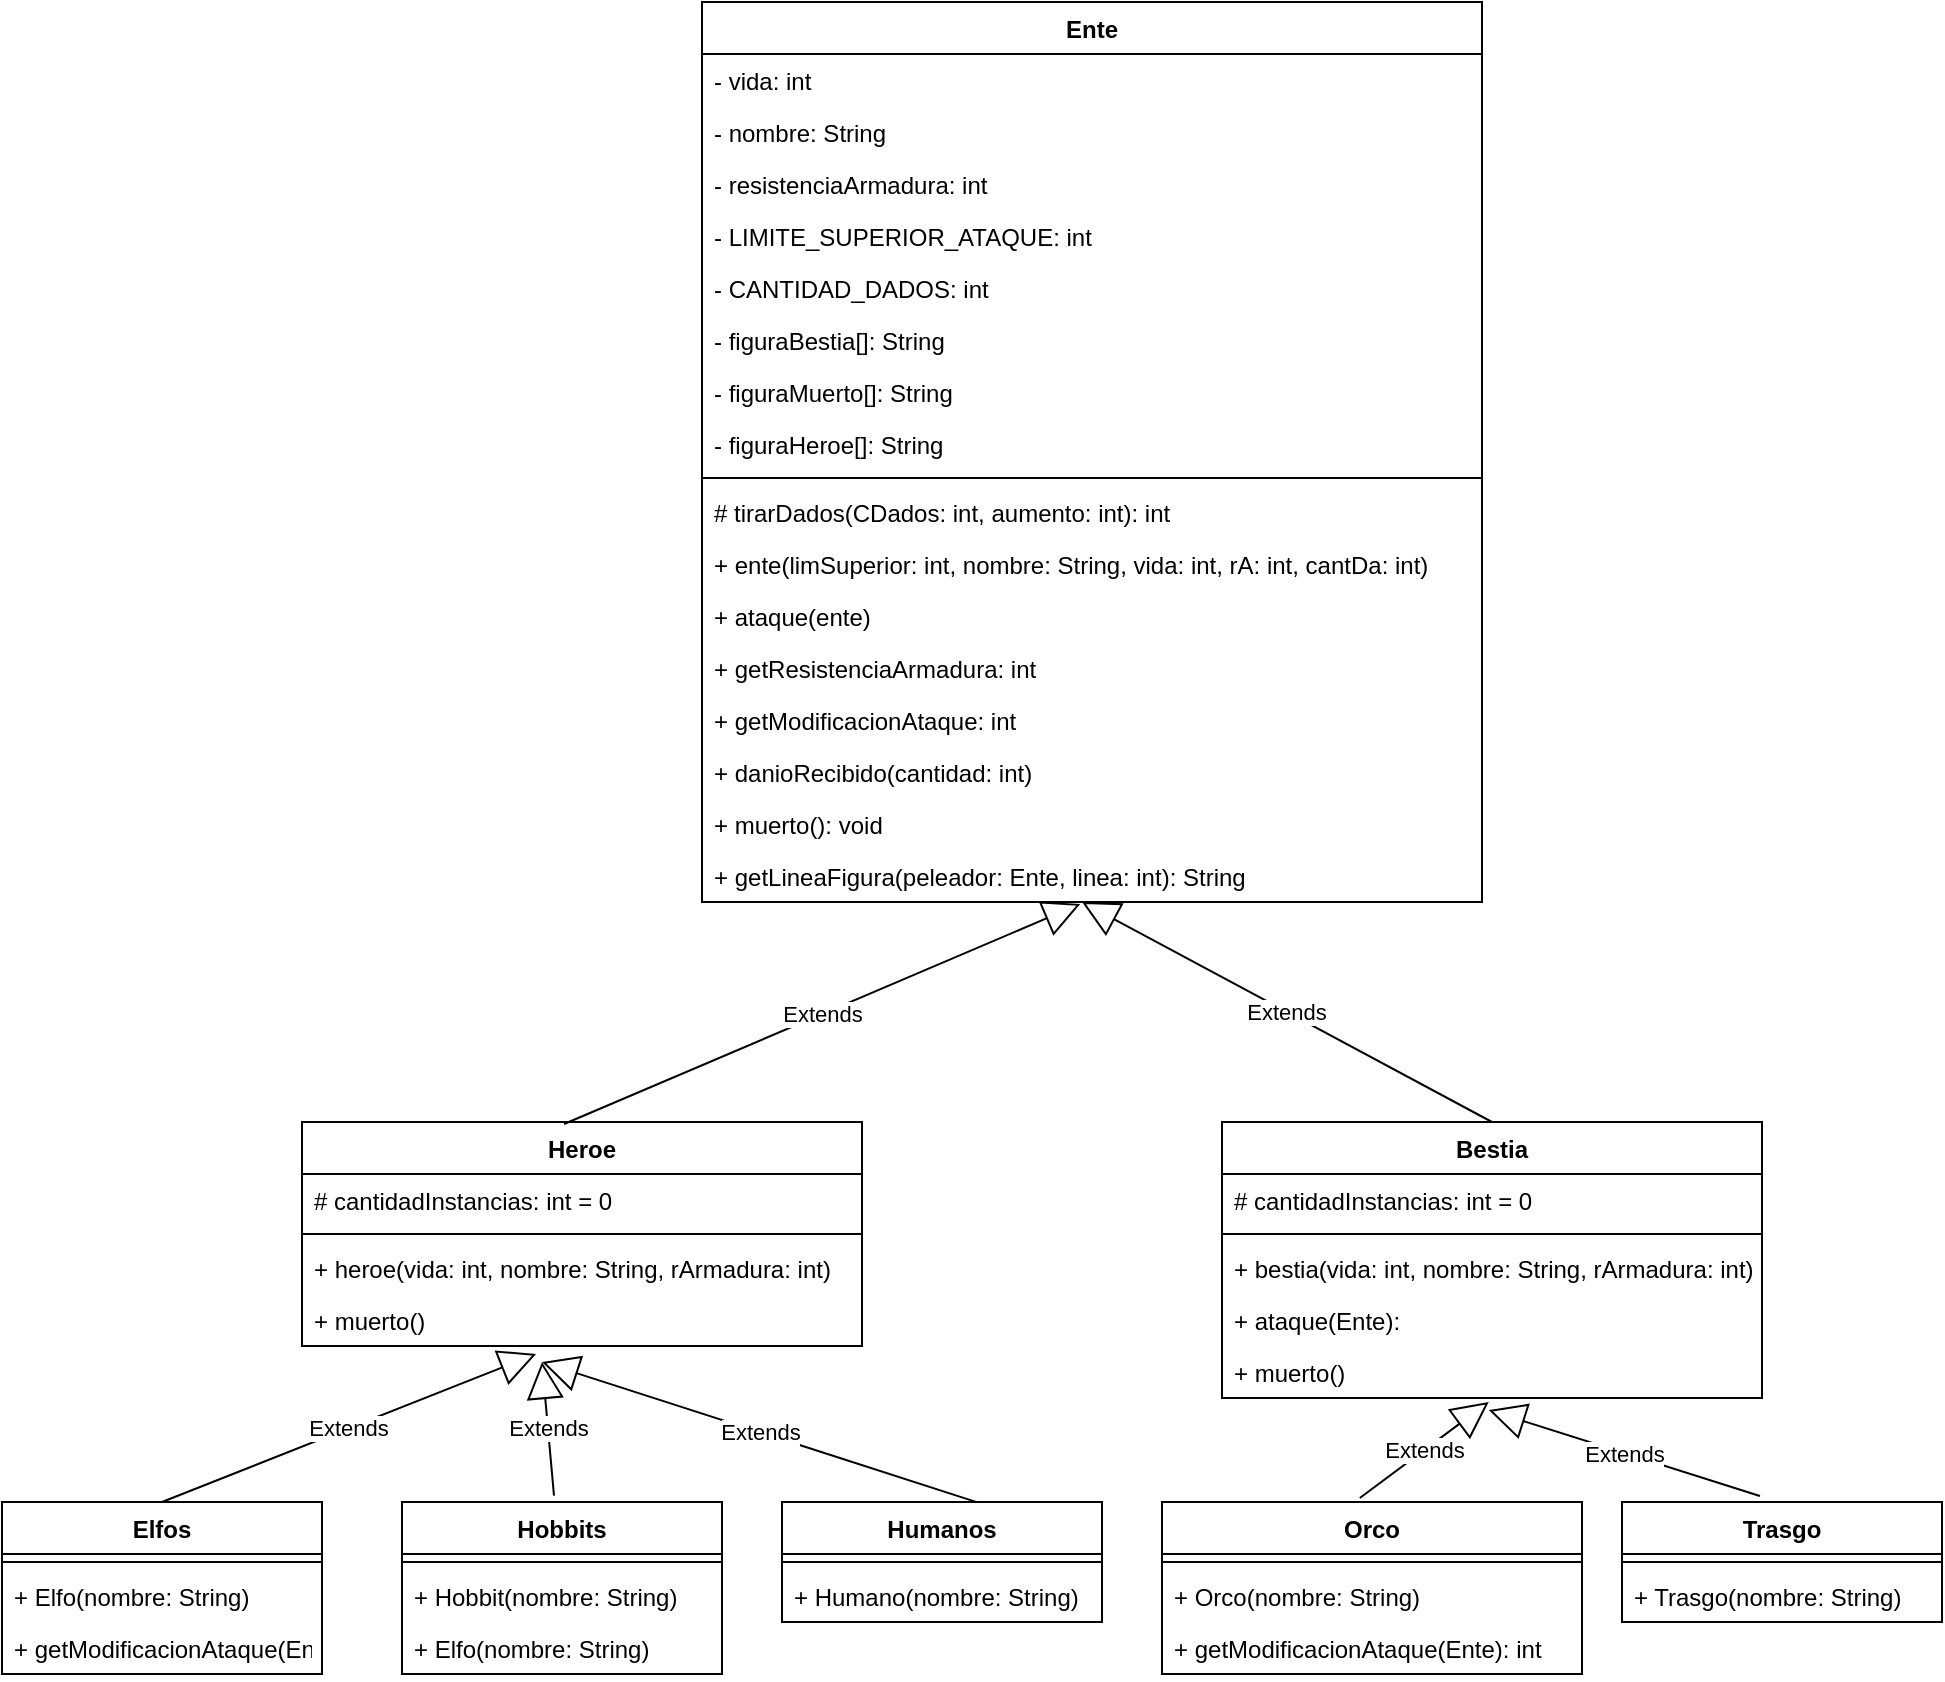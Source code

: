 <mxfile version="14.1.8" type="device"><diagram id="C5RBs43oDa-KdzZeNtuy" name="Page-1"><mxGraphModel dx="1383" dy="1517" grid="1" gridSize="10" guides="1" tooltips="1" connect="1" arrows="1" fold="1" page="1" pageScale="1" pageWidth="827" pageHeight="1169" math="0" shadow="0"><root><mxCell id="WIyWlLk6GJQsqaUBKTNV-0"/><mxCell id="WIyWlLk6GJQsqaUBKTNV-1" parent="WIyWlLk6GJQsqaUBKTNV-0"/><mxCell id="Yp7ho7T2YDBswtKGz1NG-0" value="Ente" style="swimlane;fontStyle=1;align=center;verticalAlign=top;childLayout=stackLayout;horizontal=1;startSize=26;horizontalStack=0;resizeParent=1;resizeParentMax=0;resizeLast=0;collapsible=1;marginBottom=0;" vertex="1" parent="WIyWlLk6GJQsqaUBKTNV-1"><mxGeometry x="140" y="-310" width="390" height="450" as="geometry"/></mxCell><mxCell id="Yp7ho7T2YDBswtKGz1NG-1" value="- vida: int" style="text;strokeColor=none;fillColor=none;align=left;verticalAlign=top;spacingLeft=4;spacingRight=4;overflow=hidden;rotatable=0;points=[[0,0.5],[1,0.5]];portConstraint=eastwest;" vertex="1" parent="Yp7ho7T2YDBswtKGz1NG-0"><mxGeometry y="26" width="390" height="26" as="geometry"/></mxCell><mxCell id="Yp7ho7T2YDBswtKGz1NG-40" value="- nombre: String" style="text;strokeColor=none;fillColor=none;align=left;verticalAlign=top;spacingLeft=4;spacingRight=4;overflow=hidden;rotatable=0;points=[[0,0.5],[1,0.5]];portConstraint=eastwest;" vertex="1" parent="Yp7ho7T2YDBswtKGz1NG-0"><mxGeometry y="52" width="390" height="26" as="geometry"/></mxCell><mxCell id="Yp7ho7T2YDBswtKGz1NG-41" value="- resistenciaArmadura: int" style="text;strokeColor=none;fillColor=none;align=left;verticalAlign=top;spacingLeft=4;spacingRight=4;overflow=hidden;rotatable=0;points=[[0,0.5],[1,0.5]];portConstraint=eastwest;" vertex="1" parent="Yp7ho7T2YDBswtKGz1NG-0"><mxGeometry y="78" width="390" height="26" as="geometry"/></mxCell><mxCell id="Yp7ho7T2YDBswtKGz1NG-42" value="- LIMITE_SUPERIOR_ATAQUE: int" style="text;strokeColor=none;fillColor=none;align=left;verticalAlign=top;spacingLeft=4;spacingRight=4;overflow=hidden;rotatable=0;points=[[0,0.5],[1,0.5]];portConstraint=eastwest;" vertex="1" parent="Yp7ho7T2YDBswtKGz1NG-0"><mxGeometry y="104" width="390" height="26" as="geometry"/></mxCell><mxCell id="Yp7ho7T2YDBswtKGz1NG-43" value="- CANTIDAD_DADOS: int" style="text;strokeColor=none;fillColor=none;align=left;verticalAlign=top;spacingLeft=4;spacingRight=4;overflow=hidden;rotatable=0;points=[[0,0.5],[1,0.5]];portConstraint=eastwest;" vertex="1" parent="Yp7ho7T2YDBswtKGz1NG-0"><mxGeometry y="130" width="390" height="26" as="geometry"/></mxCell><mxCell id="Yp7ho7T2YDBswtKGz1NG-44" value="- figuraBestia[]: String" style="text;strokeColor=none;fillColor=none;align=left;verticalAlign=top;spacingLeft=4;spacingRight=4;overflow=hidden;rotatable=0;points=[[0,0.5],[1,0.5]];portConstraint=eastwest;" vertex="1" parent="Yp7ho7T2YDBswtKGz1NG-0"><mxGeometry y="156" width="390" height="26" as="geometry"/></mxCell><mxCell id="Yp7ho7T2YDBswtKGz1NG-45" value="- figuraMuerto[]: String" style="text;strokeColor=none;fillColor=none;align=left;verticalAlign=top;spacingLeft=4;spacingRight=4;overflow=hidden;rotatable=0;points=[[0,0.5],[1,0.5]];portConstraint=eastwest;" vertex="1" parent="Yp7ho7T2YDBswtKGz1NG-0"><mxGeometry y="182" width="390" height="26" as="geometry"/></mxCell><mxCell id="Yp7ho7T2YDBswtKGz1NG-46" value="- figuraHeroe[]: String" style="text;strokeColor=none;fillColor=none;align=left;verticalAlign=top;spacingLeft=4;spacingRight=4;overflow=hidden;rotatable=0;points=[[0,0.5],[1,0.5]];portConstraint=eastwest;" vertex="1" parent="Yp7ho7T2YDBswtKGz1NG-0"><mxGeometry y="208" width="390" height="26" as="geometry"/></mxCell><mxCell id="Yp7ho7T2YDBswtKGz1NG-2" value="" style="line;strokeWidth=1;fillColor=none;align=left;verticalAlign=middle;spacingTop=-1;spacingLeft=3;spacingRight=3;rotatable=0;labelPosition=right;points=[];portConstraint=eastwest;" vertex="1" parent="Yp7ho7T2YDBswtKGz1NG-0"><mxGeometry y="234" width="390" height="8" as="geometry"/></mxCell><mxCell id="Yp7ho7T2YDBswtKGz1NG-3" value="# tirarDados(CDados: int, aumento: int): int" style="text;strokeColor=none;fillColor=none;align=left;verticalAlign=top;spacingLeft=4;spacingRight=4;overflow=hidden;rotatable=0;points=[[0,0.5],[1,0.5]];portConstraint=eastwest;" vertex="1" parent="Yp7ho7T2YDBswtKGz1NG-0"><mxGeometry y="242" width="390" height="26" as="geometry"/></mxCell><mxCell id="Yp7ho7T2YDBswtKGz1NG-47" value="+ ente(limSuperior: int, nombre: String, vida: int, rA: int, cantDa: int)" style="text;strokeColor=none;fillColor=none;align=left;verticalAlign=top;spacingLeft=4;spacingRight=4;overflow=hidden;rotatable=0;points=[[0,0.5],[1,0.5]];portConstraint=eastwest;" vertex="1" parent="Yp7ho7T2YDBswtKGz1NG-0"><mxGeometry y="268" width="390" height="26" as="geometry"/></mxCell><mxCell id="Yp7ho7T2YDBswtKGz1NG-48" value="+ ataque(ente)" style="text;strokeColor=none;fillColor=none;align=left;verticalAlign=top;spacingLeft=4;spacingRight=4;overflow=hidden;rotatable=0;points=[[0,0.5],[1,0.5]];portConstraint=eastwest;" vertex="1" parent="Yp7ho7T2YDBswtKGz1NG-0"><mxGeometry y="294" width="390" height="26" as="geometry"/></mxCell><mxCell id="Yp7ho7T2YDBswtKGz1NG-49" value="+ getResistenciaArmadura: int" style="text;strokeColor=none;fillColor=none;align=left;verticalAlign=top;spacingLeft=4;spacingRight=4;overflow=hidden;rotatable=0;points=[[0,0.5],[1,0.5]];portConstraint=eastwest;" vertex="1" parent="Yp7ho7T2YDBswtKGz1NG-0"><mxGeometry y="320" width="390" height="26" as="geometry"/></mxCell><mxCell id="Yp7ho7T2YDBswtKGz1NG-50" value="+ getModificacionAtaque: int" style="text;strokeColor=none;fillColor=none;align=left;verticalAlign=top;spacingLeft=4;spacingRight=4;overflow=hidden;rotatable=0;points=[[0,0.5],[1,0.5]];portConstraint=eastwest;" vertex="1" parent="Yp7ho7T2YDBswtKGz1NG-0"><mxGeometry y="346" width="390" height="26" as="geometry"/></mxCell><mxCell id="Yp7ho7T2YDBswtKGz1NG-51" value="+ danioRecibido(cantidad: int)" style="text;strokeColor=none;fillColor=none;align=left;verticalAlign=top;spacingLeft=4;spacingRight=4;overflow=hidden;rotatable=0;points=[[0,0.5],[1,0.5]];portConstraint=eastwest;" vertex="1" parent="Yp7ho7T2YDBswtKGz1NG-0"><mxGeometry y="372" width="390" height="26" as="geometry"/></mxCell><mxCell id="Yp7ho7T2YDBswtKGz1NG-52" value="+ muerto(): void" style="text;strokeColor=none;fillColor=none;align=left;verticalAlign=top;spacingLeft=4;spacingRight=4;overflow=hidden;rotatable=0;points=[[0,0.5],[1,0.5]];portConstraint=eastwest;" vertex="1" parent="Yp7ho7T2YDBswtKGz1NG-0"><mxGeometry y="398" width="390" height="26" as="geometry"/></mxCell><mxCell id="Yp7ho7T2YDBswtKGz1NG-53" value="+ getLineaFigura(peleador: Ente, linea: int): String" style="text;strokeColor=none;fillColor=none;align=left;verticalAlign=top;spacingLeft=4;spacingRight=4;overflow=hidden;rotatable=0;points=[[0,0.5],[1,0.5]];portConstraint=eastwest;" vertex="1" parent="Yp7ho7T2YDBswtKGz1NG-0"><mxGeometry y="424" width="390" height="26" as="geometry"/></mxCell><mxCell id="Yp7ho7T2YDBswtKGz1NG-4" value="Heroe" style="swimlane;fontStyle=1;align=center;verticalAlign=top;childLayout=stackLayout;horizontal=1;startSize=26;horizontalStack=0;resizeParent=1;resizeParentMax=0;resizeLast=0;collapsible=1;marginBottom=0;" vertex="1" parent="WIyWlLk6GJQsqaUBKTNV-1"><mxGeometry x="-60" y="250" width="280" height="112" as="geometry"/></mxCell><mxCell id="Yp7ho7T2YDBswtKGz1NG-54" value="# cantidadInstancias: int = 0" style="text;strokeColor=none;fillColor=none;align=left;verticalAlign=top;spacingLeft=4;spacingRight=4;overflow=hidden;rotatable=0;points=[[0,0.5],[1,0.5]];portConstraint=eastwest;" vertex="1" parent="Yp7ho7T2YDBswtKGz1NG-4"><mxGeometry y="26" width="280" height="26" as="geometry"/></mxCell><mxCell id="Yp7ho7T2YDBswtKGz1NG-6" value="" style="line;strokeWidth=1;fillColor=none;align=left;verticalAlign=middle;spacingTop=-1;spacingLeft=3;spacingRight=3;rotatable=0;labelPosition=right;points=[];portConstraint=eastwest;" vertex="1" parent="Yp7ho7T2YDBswtKGz1NG-4"><mxGeometry y="52" width="280" height="8" as="geometry"/></mxCell><mxCell id="Yp7ho7T2YDBswtKGz1NG-7" value="+ heroe(vida: int, nombre: String, rArmadura: int)" style="text;strokeColor=none;fillColor=none;align=left;verticalAlign=top;spacingLeft=4;spacingRight=4;overflow=hidden;rotatable=0;points=[[0,0.5],[1,0.5]];portConstraint=eastwest;" vertex="1" parent="Yp7ho7T2YDBswtKGz1NG-4"><mxGeometry y="60" width="280" height="26" as="geometry"/></mxCell><mxCell id="Yp7ho7T2YDBswtKGz1NG-55" value="+ muerto()" style="text;strokeColor=none;fillColor=none;align=left;verticalAlign=top;spacingLeft=4;spacingRight=4;overflow=hidden;rotatable=0;points=[[0,0.5],[1,0.5]];portConstraint=eastwest;" vertex="1" parent="Yp7ho7T2YDBswtKGz1NG-4"><mxGeometry y="86" width="280" height="26" as="geometry"/></mxCell><mxCell id="Yp7ho7T2YDBswtKGz1NG-8" value="Bestia" style="swimlane;fontStyle=1;align=center;verticalAlign=top;childLayout=stackLayout;horizontal=1;startSize=26;horizontalStack=0;resizeParent=1;resizeParentMax=0;resizeLast=0;collapsible=1;marginBottom=0;" vertex="1" parent="WIyWlLk6GJQsqaUBKTNV-1"><mxGeometry x="400" y="250" width="270" height="138" as="geometry"/></mxCell><mxCell id="Yp7ho7T2YDBswtKGz1NG-61" value="# cantidadInstancias: int = 0" style="text;strokeColor=none;fillColor=none;align=left;verticalAlign=top;spacingLeft=4;spacingRight=4;overflow=hidden;rotatable=0;points=[[0,0.5],[1,0.5]];portConstraint=eastwest;" vertex="1" parent="Yp7ho7T2YDBswtKGz1NG-8"><mxGeometry y="26" width="270" height="26" as="geometry"/></mxCell><mxCell id="Yp7ho7T2YDBswtKGz1NG-10" value="" style="line;strokeWidth=1;fillColor=none;align=left;verticalAlign=middle;spacingTop=-1;spacingLeft=3;spacingRight=3;rotatable=0;labelPosition=right;points=[];portConstraint=eastwest;" vertex="1" parent="Yp7ho7T2YDBswtKGz1NG-8"><mxGeometry y="52" width="270" height="8" as="geometry"/></mxCell><mxCell id="Yp7ho7T2YDBswtKGz1NG-62" value="+ bestia(vida: int, nombre: String, rArmadura: int)" style="text;strokeColor=none;fillColor=none;align=left;verticalAlign=top;spacingLeft=4;spacingRight=4;overflow=hidden;rotatable=0;points=[[0,0.5],[1,0.5]];portConstraint=eastwest;" vertex="1" parent="Yp7ho7T2YDBswtKGz1NG-8"><mxGeometry y="60" width="270" height="26" as="geometry"/></mxCell><mxCell id="Yp7ho7T2YDBswtKGz1NG-64" value="+ ataque(Ente): " style="text;strokeColor=none;fillColor=none;align=left;verticalAlign=top;spacingLeft=4;spacingRight=4;overflow=hidden;rotatable=0;points=[[0,0.5],[1,0.5]];portConstraint=eastwest;" vertex="1" parent="Yp7ho7T2YDBswtKGz1NG-8"><mxGeometry y="86" width="270" height="26" as="geometry"/></mxCell><mxCell id="Yp7ho7T2YDBswtKGz1NG-63" value="+ muerto()" style="text;strokeColor=none;fillColor=none;align=left;verticalAlign=top;spacingLeft=4;spacingRight=4;overflow=hidden;rotatable=0;points=[[0,0.5],[1,0.5]];portConstraint=eastwest;" vertex="1" parent="Yp7ho7T2YDBswtKGz1NG-8"><mxGeometry y="112" width="270" height="26" as="geometry"/></mxCell><mxCell id="Yp7ho7T2YDBswtKGz1NG-14" value="Elfos" style="swimlane;fontStyle=1;align=center;verticalAlign=top;childLayout=stackLayout;horizontal=1;startSize=26;horizontalStack=0;resizeParent=1;resizeParentMax=0;resizeLast=0;collapsible=1;marginBottom=0;" vertex="1" parent="WIyWlLk6GJQsqaUBKTNV-1"><mxGeometry x="-210" y="440" width="160" height="86" as="geometry"/></mxCell><mxCell id="Yp7ho7T2YDBswtKGz1NG-16" value="" style="line;strokeWidth=1;fillColor=none;align=left;verticalAlign=middle;spacingTop=-1;spacingLeft=3;spacingRight=3;rotatable=0;labelPosition=right;points=[];portConstraint=eastwest;" vertex="1" parent="Yp7ho7T2YDBswtKGz1NG-14"><mxGeometry y="26" width="160" height="8" as="geometry"/></mxCell><mxCell id="Yp7ho7T2YDBswtKGz1NG-17" value="+ Elfo(nombre: String)" style="text;strokeColor=none;fillColor=none;align=left;verticalAlign=top;spacingLeft=4;spacingRight=4;overflow=hidden;rotatable=0;points=[[0,0.5],[1,0.5]];portConstraint=eastwest;" vertex="1" parent="Yp7ho7T2YDBswtKGz1NG-14"><mxGeometry y="34" width="160" height="26" as="geometry"/></mxCell><mxCell id="Yp7ho7T2YDBswtKGz1NG-56" value="+ getModificacionAtaque(Ente): int" style="text;strokeColor=none;fillColor=none;align=left;verticalAlign=top;spacingLeft=4;spacingRight=4;overflow=hidden;rotatable=0;points=[[0,0.5],[1,0.5]];portConstraint=eastwest;" vertex="1" parent="Yp7ho7T2YDBswtKGz1NG-14"><mxGeometry y="60" width="160" height="26" as="geometry"/></mxCell><mxCell id="Yp7ho7T2YDBswtKGz1NG-18" value="Hobbits" style="swimlane;fontStyle=1;align=center;verticalAlign=top;childLayout=stackLayout;horizontal=1;startSize=26;horizontalStack=0;resizeParent=1;resizeParentMax=0;resizeLast=0;collapsible=1;marginBottom=0;" vertex="1" parent="WIyWlLk6GJQsqaUBKTNV-1"><mxGeometry x="-10" y="440" width="160" height="86" as="geometry"/></mxCell><mxCell id="Yp7ho7T2YDBswtKGz1NG-20" value="" style="line;strokeWidth=1;fillColor=none;align=left;verticalAlign=middle;spacingTop=-1;spacingLeft=3;spacingRight=3;rotatable=0;labelPosition=right;points=[];portConstraint=eastwest;" vertex="1" parent="Yp7ho7T2YDBswtKGz1NG-18"><mxGeometry y="26" width="160" height="8" as="geometry"/></mxCell><mxCell id="Yp7ho7T2YDBswtKGz1NG-58" value="+ Hobbit(nombre: String)" style="text;strokeColor=none;fillColor=none;align=left;verticalAlign=top;spacingLeft=4;spacingRight=4;overflow=hidden;rotatable=0;points=[[0,0.5],[1,0.5]];portConstraint=eastwest;" vertex="1" parent="Yp7ho7T2YDBswtKGz1NG-18"><mxGeometry y="34" width="160" height="26" as="geometry"/></mxCell><mxCell id="Yp7ho7T2YDBswtKGz1NG-57" value="+ Elfo(nombre: String)" style="text;strokeColor=none;fillColor=none;align=left;verticalAlign=top;spacingLeft=4;spacingRight=4;overflow=hidden;rotatable=0;points=[[0,0.5],[1,0.5]];portConstraint=eastwest;" vertex="1" parent="Yp7ho7T2YDBswtKGz1NG-18"><mxGeometry y="60" width="160" height="26" as="geometry"/></mxCell><mxCell id="Yp7ho7T2YDBswtKGz1NG-22" value="Humanos" style="swimlane;fontStyle=1;align=center;verticalAlign=top;childLayout=stackLayout;horizontal=1;startSize=26;horizontalStack=0;resizeParent=1;resizeParentMax=0;resizeLast=0;collapsible=1;marginBottom=0;" vertex="1" parent="WIyWlLk6GJQsqaUBKTNV-1"><mxGeometry x="180" y="440" width="160" height="60" as="geometry"/></mxCell><mxCell id="Yp7ho7T2YDBswtKGz1NG-24" value="" style="line;strokeWidth=1;fillColor=none;align=left;verticalAlign=middle;spacingTop=-1;spacingLeft=3;spacingRight=3;rotatable=0;labelPosition=right;points=[];portConstraint=eastwest;" vertex="1" parent="Yp7ho7T2YDBswtKGz1NG-22"><mxGeometry y="26" width="160" height="8" as="geometry"/></mxCell><mxCell id="Yp7ho7T2YDBswtKGz1NG-25" value="+ Humano(nombre: String)" style="text;strokeColor=none;fillColor=none;align=left;verticalAlign=top;spacingLeft=4;spacingRight=4;overflow=hidden;rotatable=0;points=[[0,0.5],[1,0.5]];portConstraint=eastwest;" vertex="1" parent="Yp7ho7T2YDBswtKGz1NG-22"><mxGeometry y="34" width="160" height="26" as="geometry"/></mxCell><mxCell id="Yp7ho7T2YDBswtKGz1NG-28" value="Extends" style="endArrow=block;endSize=16;endFill=0;html=1;exitX=0.475;exitY=-0.037;exitDx=0;exitDy=0;exitPerimeter=0;" edge="1" parent="WIyWlLk6GJQsqaUBKTNV-1" source="Yp7ho7T2YDBswtKGz1NG-18"><mxGeometry width="160" relative="1" as="geometry"><mxPoint x="-60" y="460" as="sourcePoint"/><mxPoint x="60" y="370" as="targetPoint"/></mxGeometry></mxCell><mxCell id="Yp7ho7T2YDBswtKGz1NG-29" value="Extends" style="endArrow=block;endSize=16;endFill=0;html=1;exitX=0.611;exitY=0.003;exitDx=0;exitDy=0;exitPerimeter=0;" edge="1" parent="WIyWlLk6GJQsqaUBKTNV-1" source="Yp7ho7T2YDBswtKGz1NG-22"><mxGeometry width="160" relative="1" as="geometry"><mxPoint x="-60" y="460" as="sourcePoint"/><mxPoint x="60" y="370" as="targetPoint"/></mxGeometry></mxCell><mxCell id="Yp7ho7T2YDBswtKGz1NG-30" value="Orco" style="swimlane;fontStyle=1;align=center;verticalAlign=top;childLayout=stackLayout;horizontal=1;startSize=26;horizontalStack=0;resizeParent=1;resizeParentMax=0;resizeLast=0;collapsible=1;marginBottom=0;" vertex="1" parent="WIyWlLk6GJQsqaUBKTNV-1"><mxGeometry x="370" y="440" width="210" height="86" as="geometry"/></mxCell><mxCell id="Yp7ho7T2YDBswtKGz1NG-32" value="" style="line;strokeWidth=1;fillColor=none;align=left;verticalAlign=middle;spacingTop=-1;spacingLeft=3;spacingRight=3;rotatable=0;labelPosition=right;points=[];portConstraint=eastwest;" vertex="1" parent="Yp7ho7T2YDBswtKGz1NG-30"><mxGeometry y="26" width="210" height="8" as="geometry"/></mxCell><mxCell id="Yp7ho7T2YDBswtKGz1NG-59" value="+ Orco(nombre: String)" style="text;strokeColor=none;fillColor=none;align=left;verticalAlign=top;spacingLeft=4;spacingRight=4;overflow=hidden;rotatable=0;points=[[0,0.5],[1,0.5]];portConstraint=eastwest;" vertex="1" parent="Yp7ho7T2YDBswtKGz1NG-30"><mxGeometry y="34" width="210" height="26" as="geometry"/></mxCell><mxCell id="Yp7ho7T2YDBswtKGz1NG-60" value="+ getModificacionAtaque(Ente): int" style="text;strokeColor=none;fillColor=none;align=left;verticalAlign=top;spacingLeft=4;spacingRight=4;overflow=hidden;rotatable=0;points=[[0,0.5],[1,0.5]];portConstraint=eastwest;" vertex="1" parent="Yp7ho7T2YDBswtKGz1NG-30"><mxGeometry y="60" width="210" height="26" as="geometry"/></mxCell><mxCell id="Yp7ho7T2YDBswtKGz1NG-35" value="Trasgo" style="swimlane;fontStyle=1;align=center;verticalAlign=top;childLayout=stackLayout;horizontal=1;startSize=26;horizontalStack=0;resizeParent=1;resizeParentMax=0;resizeLast=0;collapsible=1;marginBottom=0;" vertex="1" parent="WIyWlLk6GJQsqaUBKTNV-1"><mxGeometry x="600" y="440" width="160" height="60" as="geometry"/></mxCell><mxCell id="Yp7ho7T2YDBswtKGz1NG-37" value="" style="line;strokeWidth=1;fillColor=none;align=left;verticalAlign=middle;spacingTop=-1;spacingLeft=3;spacingRight=3;rotatable=0;labelPosition=right;points=[];portConstraint=eastwest;" vertex="1" parent="Yp7ho7T2YDBswtKGz1NG-35"><mxGeometry y="26" width="160" height="8" as="geometry"/></mxCell><mxCell id="Yp7ho7T2YDBswtKGz1NG-65" value="+ Trasgo(nombre: String)" style="text;strokeColor=none;fillColor=none;align=left;verticalAlign=top;spacingLeft=4;spacingRight=4;overflow=hidden;rotatable=0;points=[[0,0.5],[1,0.5]];portConstraint=eastwest;" vertex="1" parent="Yp7ho7T2YDBswtKGz1NG-35"><mxGeometry y="34" width="160" height="26" as="geometry"/></mxCell><mxCell id="Yp7ho7T2YDBswtKGz1NG-66" value="Extends" style="endArrow=block;endSize=16;endFill=0;html=1;exitX=0.5;exitY=0;exitDx=0;exitDy=0;entryX=0.418;entryY=1.154;entryDx=0;entryDy=0;entryPerimeter=0;" edge="1" parent="WIyWlLk6GJQsqaUBKTNV-1" source="Yp7ho7T2YDBswtKGz1NG-14" target="Yp7ho7T2YDBswtKGz1NG-55"><mxGeometry width="160" relative="1" as="geometry"><mxPoint x="40" y="350" as="sourcePoint"/><mxPoint x="200" y="350" as="targetPoint"/></mxGeometry></mxCell><mxCell id="Yp7ho7T2YDBswtKGz1NG-67" value="Extends" style="endArrow=block;endSize=16;endFill=0;html=1;entryX=0.485;entryY=1.038;entryDx=0;entryDy=0;entryPerimeter=0;exitX=0.468;exitY=0.009;exitDx=0;exitDy=0;exitPerimeter=0;" edge="1" parent="WIyWlLk6GJQsqaUBKTNV-1" source="Yp7ho7T2YDBswtKGz1NG-4" target="Yp7ho7T2YDBswtKGz1NG-53"><mxGeometry width="160" relative="1" as="geometry"><mxPoint x="40" y="350" as="sourcePoint"/><mxPoint x="200" y="350" as="targetPoint"/></mxGeometry></mxCell><mxCell id="Yp7ho7T2YDBswtKGz1NG-68" value="Extends" style="endArrow=block;endSize=16;endFill=0;html=1;exitX=0.471;exitY=-0.023;exitDx=0;exitDy=0;exitPerimeter=0;entryX=0.494;entryY=1.077;entryDx=0;entryDy=0;entryPerimeter=0;" edge="1" parent="WIyWlLk6GJQsqaUBKTNV-1" source="Yp7ho7T2YDBswtKGz1NG-30" target="Yp7ho7T2YDBswtKGz1NG-63"><mxGeometry width="160" relative="1" as="geometry"><mxPoint x="430" y="300" as="sourcePoint"/><mxPoint x="590" y="300" as="targetPoint"/></mxGeometry></mxCell><mxCell id="Yp7ho7T2YDBswtKGz1NG-69" value="Extends" style="endArrow=block;endSize=16;endFill=0;html=1;entryX=0.494;entryY=1.231;entryDx=0;entryDy=0;entryPerimeter=0;exitX=0.431;exitY=-0.05;exitDx=0;exitDy=0;exitPerimeter=0;" edge="1" parent="WIyWlLk6GJQsqaUBKTNV-1" source="Yp7ho7T2YDBswtKGz1NG-35" target="Yp7ho7T2YDBswtKGz1NG-63"><mxGeometry width="160" relative="1" as="geometry"><mxPoint x="430" y="300" as="sourcePoint"/><mxPoint x="590" y="300" as="targetPoint"/></mxGeometry></mxCell><mxCell id="Yp7ho7T2YDBswtKGz1NG-70" value="Extends" style="endArrow=block;endSize=16;endFill=0;html=1;exitX=0.5;exitY=0;exitDx=0;exitDy=0;" edge="1" parent="WIyWlLk6GJQsqaUBKTNV-1" source="Yp7ho7T2YDBswtKGz1NG-8"><mxGeometry width="160" relative="1" as="geometry"><mxPoint x="430" y="300" as="sourcePoint"/><mxPoint x="330" y="140" as="targetPoint"/></mxGeometry></mxCell></root></mxGraphModel></diagram></mxfile>